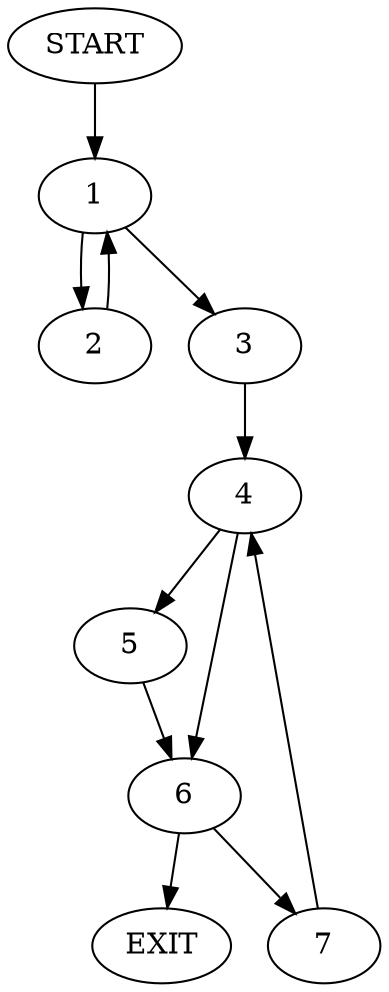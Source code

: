 digraph { 
0 [label="START"];
1;
2;
3;
4;
5;
6;
7;
8[label="EXIT"];
0 -> 1;
1 -> 2;
1 -> 3;
2 -> 1;
3 -> 4;
4 -> 5;
4 -> 6;
5 -> 6;
6 -> 7;
6 -> 8;
7 -> 4;
}